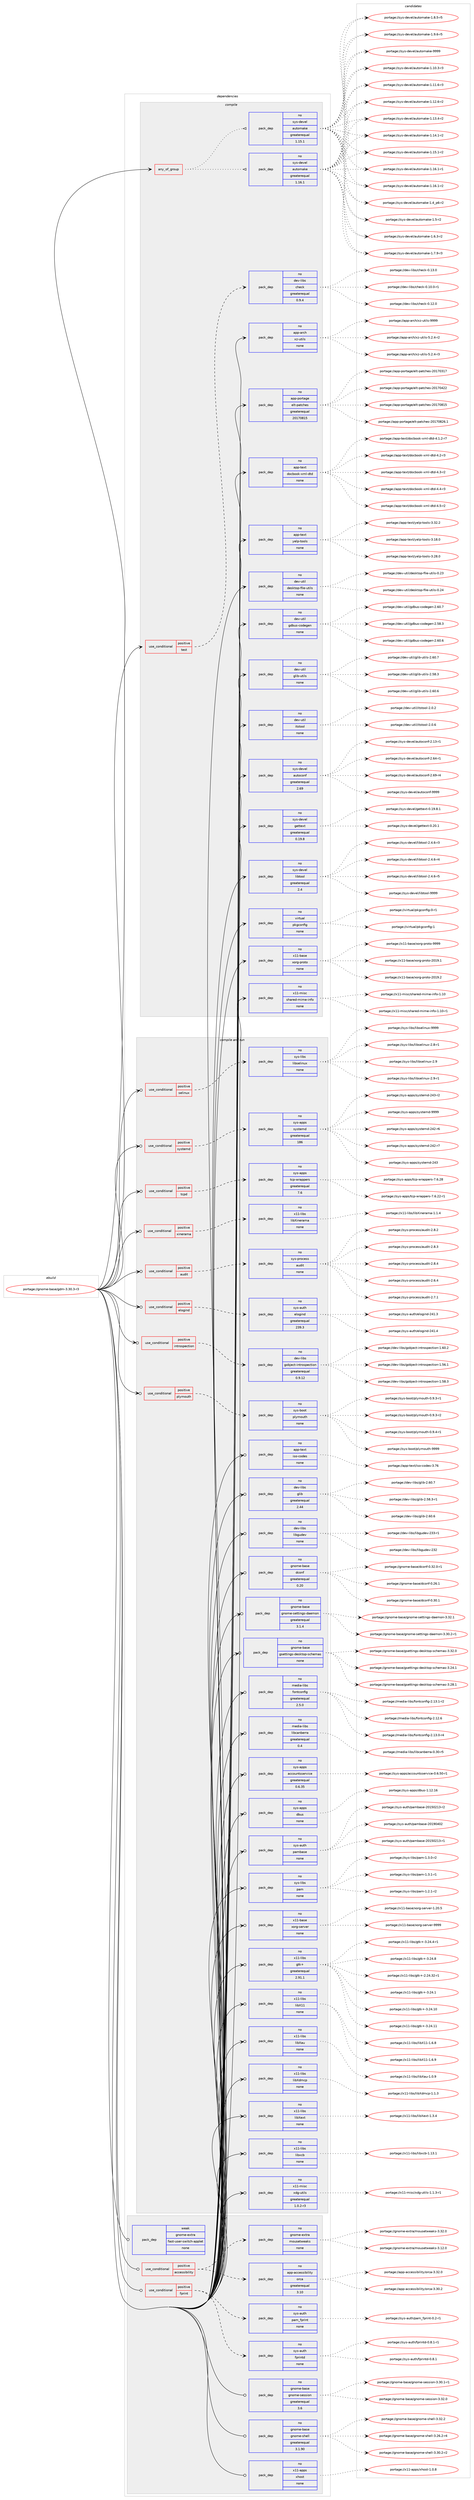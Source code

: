 digraph prolog {

# *************
# Graph options
# *************

newrank=true;
concentrate=true;
compound=true;
graph [rankdir=LR,fontname=Helvetica,fontsize=10,ranksep=1.5];#, ranksep=2.5, nodesep=0.2];
edge  [arrowhead=vee];
node  [fontname=Helvetica,fontsize=10];

# **********
# The ebuild
# **********

subgraph cluster_leftcol {
color=gray;
rank=same;
label=<<i>ebuild</i>>;
id [label="portage://gnome-base/gdm-3.30.3-r3", color=red, width=4, href="../gnome-base/gdm-3.30.3-r3.svg"];
}

# ****************
# The dependencies
# ****************

subgraph cluster_midcol {
color=gray;
label=<<i>dependencies</i>>;
subgraph cluster_compile {
fillcolor="#eeeeee";
style=filled;
label=<<i>compile</i>>;
subgraph any3972 {
dependency277954 [label=<<TABLE BORDER="0" CELLBORDER="1" CELLSPACING="0" CELLPADDING="4"><TR><TD CELLPADDING="10">any_of_group</TD></TR></TABLE>>, shape=none, color=red];subgraph pack199973 {
dependency277955 [label=<<TABLE BORDER="0" CELLBORDER="1" CELLSPACING="0" CELLPADDING="4" WIDTH="220"><TR><TD ROWSPAN="6" CELLPADDING="30">pack_dep</TD></TR><TR><TD WIDTH="110">no</TD></TR><TR><TD>sys-devel</TD></TR><TR><TD>automake</TD></TR><TR><TD>greaterequal</TD></TR><TR><TD>1.16.1</TD></TR></TABLE>>, shape=none, color=blue];
}
dependency277954:e -> dependency277955:w [weight=20,style="dotted",arrowhead="oinv"];
subgraph pack199974 {
dependency277956 [label=<<TABLE BORDER="0" CELLBORDER="1" CELLSPACING="0" CELLPADDING="4" WIDTH="220"><TR><TD ROWSPAN="6" CELLPADDING="30">pack_dep</TD></TR><TR><TD WIDTH="110">no</TD></TR><TR><TD>sys-devel</TD></TR><TR><TD>automake</TD></TR><TR><TD>greaterequal</TD></TR><TR><TD>1.15.1</TD></TR></TABLE>>, shape=none, color=blue];
}
dependency277954:e -> dependency277956:w [weight=20,style="dotted",arrowhead="oinv"];
}
id:e -> dependency277954:w [weight=20,style="solid",arrowhead="vee"];
subgraph cond73933 {
dependency277957 [label=<<TABLE BORDER="0" CELLBORDER="1" CELLSPACING="0" CELLPADDING="4"><TR><TD ROWSPAN="3" CELLPADDING="10">use_conditional</TD></TR><TR><TD>positive</TD></TR><TR><TD>test</TD></TR></TABLE>>, shape=none, color=red];
subgraph pack199975 {
dependency277958 [label=<<TABLE BORDER="0" CELLBORDER="1" CELLSPACING="0" CELLPADDING="4" WIDTH="220"><TR><TD ROWSPAN="6" CELLPADDING="30">pack_dep</TD></TR><TR><TD WIDTH="110">no</TD></TR><TR><TD>dev-libs</TD></TR><TR><TD>check</TD></TR><TR><TD>greaterequal</TD></TR><TR><TD>0.9.4</TD></TR></TABLE>>, shape=none, color=blue];
}
dependency277957:e -> dependency277958:w [weight=20,style="dashed",arrowhead="vee"];
}
id:e -> dependency277957:w [weight=20,style="solid",arrowhead="vee"];
subgraph pack199976 {
dependency277959 [label=<<TABLE BORDER="0" CELLBORDER="1" CELLSPACING="0" CELLPADDING="4" WIDTH="220"><TR><TD ROWSPAN="6" CELLPADDING="30">pack_dep</TD></TR><TR><TD WIDTH="110">no</TD></TR><TR><TD>app-arch</TD></TR><TR><TD>xz-utils</TD></TR><TR><TD>none</TD></TR><TR><TD></TD></TR></TABLE>>, shape=none, color=blue];
}
id:e -> dependency277959:w [weight=20,style="solid",arrowhead="vee"];
subgraph pack199977 {
dependency277960 [label=<<TABLE BORDER="0" CELLBORDER="1" CELLSPACING="0" CELLPADDING="4" WIDTH="220"><TR><TD ROWSPAN="6" CELLPADDING="30">pack_dep</TD></TR><TR><TD WIDTH="110">no</TD></TR><TR><TD>app-portage</TD></TR><TR><TD>elt-patches</TD></TR><TR><TD>greaterequal</TD></TR><TR><TD>20170815</TD></TR></TABLE>>, shape=none, color=blue];
}
id:e -> dependency277960:w [weight=20,style="solid",arrowhead="vee"];
subgraph pack199978 {
dependency277961 [label=<<TABLE BORDER="0" CELLBORDER="1" CELLSPACING="0" CELLPADDING="4" WIDTH="220"><TR><TD ROWSPAN="6" CELLPADDING="30">pack_dep</TD></TR><TR><TD WIDTH="110">no</TD></TR><TR><TD>app-text</TD></TR><TR><TD>docbook-xml-dtd</TD></TR><TR><TD>none</TD></TR><TR><TD></TD></TR></TABLE>>, shape=none, color=blue];
}
id:e -> dependency277961:w [weight=20,style="solid",arrowhead="vee"];
subgraph pack199979 {
dependency277962 [label=<<TABLE BORDER="0" CELLBORDER="1" CELLSPACING="0" CELLPADDING="4" WIDTH="220"><TR><TD ROWSPAN="6" CELLPADDING="30">pack_dep</TD></TR><TR><TD WIDTH="110">no</TD></TR><TR><TD>app-text</TD></TR><TR><TD>yelp-tools</TD></TR><TR><TD>none</TD></TR><TR><TD></TD></TR></TABLE>>, shape=none, color=blue];
}
id:e -> dependency277962:w [weight=20,style="solid",arrowhead="vee"];
subgraph pack199980 {
dependency277963 [label=<<TABLE BORDER="0" CELLBORDER="1" CELLSPACING="0" CELLPADDING="4" WIDTH="220"><TR><TD ROWSPAN="6" CELLPADDING="30">pack_dep</TD></TR><TR><TD WIDTH="110">no</TD></TR><TR><TD>dev-util</TD></TR><TR><TD>desktop-file-utils</TD></TR><TR><TD>none</TD></TR><TR><TD></TD></TR></TABLE>>, shape=none, color=blue];
}
id:e -> dependency277963:w [weight=20,style="solid",arrowhead="vee"];
subgraph pack199981 {
dependency277964 [label=<<TABLE BORDER="0" CELLBORDER="1" CELLSPACING="0" CELLPADDING="4" WIDTH="220"><TR><TD ROWSPAN="6" CELLPADDING="30">pack_dep</TD></TR><TR><TD WIDTH="110">no</TD></TR><TR><TD>dev-util</TD></TR><TR><TD>gdbus-codegen</TD></TR><TR><TD>none</TD></TR><TR><TD></TD></TR></TABLE>>, shape=none, color=blue];
}
id:e -> dependency277964:w [weight=20,style="solid",arrowhead="vee"];
subgraph pack199982 {
dependency277965 [label=<<TABLE BORDER="0" CELLBORDER="1" CELLSPACING="0" CELLPADDING="4" WIDTH="220"><TR><TD ROWSPAN="6" CELLPADDING="30">pack_dep</TD></TR><TR><TD WIDTH="110">no</TD></TR><TR><TD>dev-util</TD></TR><TR><TD>glib-utils</TD></TR><TR><TD>none</TD></TR><TR><TD></TD></TR></TABLE>>, shape=none, color=blue];
}
id:e -> dependency277965:w [weight=20,style="solid",arrowhead="vee"];
subgraph pack199983 {
dependency277966 [label=<<TABLE BORDER="0" CELLBORDER="1" CELLSPACING="0" CELLPADDING="4" WIDTH="220"><TR><TD ROWSPAN="6" CELLPADDING="30">pack_dep</TD></TR><TR><TD WIDTH="110">no</TD></TR><TR><TD>dev-util</TD></TR><TR><TD>itstool</TD></TR><TR><TD>none</TD></TR><TR><TD></TD></TR></TABLE>>, shape=none, color=blue];
}
id:e -> dependency277966:w [weight=20,style="solid",arrowhead="vee"];
subgraph pack199984 {
dependency277967 [label=<<TABLE BORDER="0" CELLBORDER="1" CELLSPACING="0" CELLPADDING="4" WIDTH="220"><TR><TD ROWSPAN="6" CELLPADDING="30">pack_dep</TD></TR><TR><TD WIDTH="110">no</TD></TR><TR><TD>sys-devel</TD></TR><TR><TD>autoconf</TD></TR><TR><TD>greaterequal</TD></TR><TR><TD>2.69</TD></TR></TABLE>>, shape=none, color=blue];
}
id:e -> dependency277967:w [weight=20,style="solid",arrowhead="vee"];
subgraph pack199985 {
dependency277968 [label=<<TABLE BORDER="0" CELLBORDER="1" CELLSPACING="0" CELLPADDING="4" WIDTH="220"><TR><TD ROWSPAN="6" CELLPADDING="30">pack_dep</TD></TR><TR><TD WIDTH="110">no</TD></TR><TR><TD>sys-devel</TD></TR><TR><TD>gettext</TD></TR><TR><TD>greaterequal</TD></TR><TR><TD>0.19.8</TD></TR></TABLE>>, shape=none, color=blue];
}
id:e -> dependency277968:w [weight=20,style="solid",arrowhead="vee"];
subgraph pack199986 {
dependency277969 [label=<<TABLE BORDER="0" CELLBORDER="1" CELLSPACING="0" CELLPADDING="4" WIDTH="220"><TR><TD ROWSPAN="6" CELLPADDING="30">pack_dep</TD></TR><TR><TD WIDTH="110">no</TD></TR><TR><TD>sys-devel</TD></TR><TR><TD>libtool</TD></TR><TR><TD>greaterequal</TD></TR><TR><TD>2.4</TD></TR></TABLE>>, shape=none, color=blue];
}
id:e -> dependency277969:w [weight=20,style="solid",arrowhead="vee"];
subgraph pack199987 {
dependency277970 [label=<<TABLE BORDER="0" CELLBORDER="1" CELLSPACING="0" CELLPADDING="4" WIDTH="220"><TR><TD ROWSPAN="6" CELLPADDING="30">pack_dep</TD></TR><TR><TD WIDTH="110">no</TD></TR><TR><TD>virtual</TD></TR><TR><TD>pkgconfig</TD></TR><TR><TD>none</TD></TR><TR><TD></TD></TR></TABLE>>, shape=none, color=blue];
}
id:e -> dependency277970:w [weight=20,style="solid",arrowhead="vee"];
subgraph pack199988 {
dependency277971 [label=<<TABLE BORDER="0" CELLBORDER="1" CELLSPACING="0" CELLPADDING="4" WIDTH="220"><TR><TD ROWSPAN="6" CELLPADDING="30">pack_dep</TD></TR><TR><TD WIDTH="110">no</TD></TR><TR><TD>x11-base</TD></TR><TR><TD>xorg-proto</TD></TR><TR><TD>none</TD></TR><TR><TD></TD></TR></TABLE>>, shape=none, color=blue];
}
id:e -> dependency277971:w [weight=20,style="solid",arrowhead="vee"];
subgraph pack199989 {
dependency277972 [label=<<TABLE BORDER="0" CELLBORDER="1" CELLSPACING="0" CELLPADDING="4" WIDTH="220"><TR><TD ROWSPAN="6" CELLPADDING="30">pack_dep</TD></TR><TR><TD WIDTH="110">no</TD></TR><TR><TD>x11-misc</TD></TR><TR><TD>shared-mime-info</TD></TR><TR><TD>none</TD></TR><TR><TD></TD></TR></TABLE>>, shape=none, color=blue];
}
id:e -> dependency277972:w [weight=20,style="solid",arrowhead="vee"];
}
subgraph cluster_compileandrun {
fillcolor="#eeeeee";
style=filled;
label=<<i>compile and run</i>>;
subgraph cond73934 {
dependency277973 [label=<<TABLE BORDER="0" CELLBORDER="1" CELLSPACING="0" CELLPADDING="4"><TR><TD ROWSPAN="3" CELLPADDING="10">use_conditional</TD></TR><TR><TD>positive</TD></TR><TR><TD>audit</TD></TR></TABLE>>, shape=none, color=red];
subgraph pack199990 {
dependency277974 [label=<<TABLE BORDER="0" CELLBORDER="1" CELLSPACING="0" CELLPADDING="4" WIDTH="220"><TR><TD ROWSPAN="6" CELLPADDING="30">pack_dep</TD></TR><TR><TD WIDTH="110">no</TD></TR><TR><TD>sys-process</TD></TR><TR><TD>audit</TD></TR><TR><TD>none</TD></TR><TR><TD></TD></TR></TABLE>>, shape=none, color=blue];
}
dependency277973:e -> dependency277974:w [weight=20,style="dashed",arrowhead="vee"];
}
id:e -> dependency277973:w [weight=20,style="solid",arrowhead="odotvee"];
subgraph cond73935 {
dependency277975 [label=<<TABLE BORDER="0" CELLBORDER="1" CELLSPACING="0" CELLPADDING="4"><TR><TD ROWSPAN="3" CELLPADDING="10">use_conditional</TD></TR><TR><TD>positive</TD></TR><TR><TD>elogind</TD></TR></TABLE>>, shape=none, color=red];
subgraph pack199991 {
dependency277976 [label=<<TABLE BORDER="0" CELLBORDER="1" CELLSPACING="0" CELLPADDING="4" WIDTH="220"><TR><TD ROWSPAN="6" CELLPADDING="30">pack_dep</TD></TR><TR><TD WIDTH="110">no</TD></TR><TR><TD>sys-auth</TD></TR><TR><TD>elogind</TD></TR><TR><TD>greaterequal</TD></TR><TR><TD>239.3</TD></TR></TABLE>>, shape=none, color=blue];
}
dependency277975:e -> dependency277976:w [weight=20,style="dashed",arrowhead="vee"];
}
id:e -> dependency277975:w [weight=20,style="solid",arrowhead="odotvee"];
subgraph cond73936 {
dependency277977 [label=<<TABLE BORDER="0" CELLBORDER="1" CELLSPACING="0" CELLPADDING="4"><TR><TD ROWSPAN="3" CELLPADDING="10">use_conditional</TD></TR><TR><TD>positive</TD></TR><TR><TD>introspection</TD></TR></TABLE>>, shape=none, color=red];
subgraph pack199992 {
dependency277978 [label=<<TABLE BORDER="0" CELLBORDER="1" CELLSPACING="0" CELLPADDING="4" WIDTH="220"><TR><TD ROWSPAN="6" CELLPADDING="30">pack_dep</TD></TR><TR><TD WIDTH="110">no</TD></TR><TR><TD>dev-libs</TD></TR><TR><TD>gobject-introspection</TD></TR><TR><TD>greaterequal</TD></TR><TR><TD>0.9.12</TD></TR></TABLE>>, shape=none, color=blue];
}
dependency277977:e -> dependency277978:w [weight=20,style="dashed",arrowhead="vee"];
}
id:e -> dependency277977:w [weight=20,style="solid",arrowhead="odotvee"];
subgraph cond73937 {
dependency277979 [label=<<TABLE BORDER="0" CELLBORDER="1" CELLSPACING="0" CELLPADDING="4"><TR><TD ROWSPAN="3" CELLPADDING="10">use_conditional</TD></TR><TR><TD>positive</TD></TR><TR><TD>plymouth</TD></TR></TABLE>>, shape=none, color=red];
subgraph pack199993 {
dependency277980 [label=<<TABLE BORDER="0" CELLBORDER="1" CELLSPACING="0" CELLPADDING="4" WIDTH="220"><TR><TD ROWSPAN="6" CELLPADDING="30">pack_dep</TD></TR><TR><TD WIDTH="110">no</TD></TR><TR><TD>sys-boot</TD></TR><TR><TD>plymouth</TD></TR><TR><TD>none</TD></TR><TR><TD></TD></TR></TABLE>>, shape=none, color=blue];
}
dependency277979:e -> dependency277980:w [weight=20,style="dashed",arrowhead="vee"];
}
id:e -> dependency277979:w [weight=20,style="solid",arrowhead="odotvee"];
subgraph cond73938 {
dependency277981 [label=<<TABLE BORDER="0" CELLBORDER="1" CELLSPACING="0" CELLPADDING="4"><TR><TD ROWSPAN="3" CELLPADDING="10">use_conditional</TD></TR><TR><TD>positive</TD></TR><TR><TD>selinux</TD></TR></TABLE>>, shape=none, color=red];
subgraph pack199994 {
dependency277982 [label=<<TABLE BORDER="0" CELLBORDER="1" CELLSPACING="0" CELLPADDING="4" WIDTH="220"><TR><TD ROWSPAN="6" CELLPADDING="30">pack_dep</TD></TR><TR><TD WIDTH="110">no</TD></TR><TR><TD>sys-libs</TD></TR><TR><TD>libselinux</TD></TR><TR><TD>none</TD></TR><TR><TD></TD></TR></TABLE>>, shape=none, color=blue];
}
dependency277981:e -> dependency277982:w [weight=20,style="dashed",arrowhead="vee"];
}
id:e -> dependency277981:w [weight=20,style="solid",arrowhead="odotvee"];
subgraph cond73939 {
dependency277983 [label=<<TABLE BORDER="0" CELLBORDER="1" CELLSPACING="0" CELLPADDING="4"><TR><TD ROWSPAN="3" CELLPADDING="10">use_conditional</TD></TR><TR><TD>positive</TD></TR><TR><TD>systemd</TD></TR></TABLE>>, shape=none, color=red];
subgraph pack199995 {
dependency277984 [label=<<TABLE BORDER="0" CELLBORDER="1" CELLSPACING="0" CELLPADDING="4" WIDTH="220"><TR><TD ROWSPAN="6" CELLPADDING="30">pack_dep</TD></TR><TR><TD WIDTH="110">no</TD></TR><TR><TD>sys-apps</TD></TR><TR><TD>systemd</TD></TR><TR><TD>greaterequal</TD></TR><TR><TD>186</TD></TR></TABLE>>, shape=none, color=blue];
}
dependency277983:e -> dependency277984:w [weight=20,style="dashed",arrowhead="vee"];
}
id:e -> dependency277983:w [weight=20,style="solid",arrowhead="odotvee"];
subgraph cond73940 {
dependency277985 [label=<<TABLE BORDER="0" CELLBORDER="1" CELLSPACING="0" CELLPADDING="4"><TR><TD ROWSPAN="3" CELLPADDING="10">use_conditional</TD></TR><TR><TD>positive</TD></TR><TR><TD>tcpd</TD></TR></TABLE>>, shape=none, color=red];
subgraph pack199996 {
dependency277986 [label=<<TABLE BORDER="0" CELLBORDER="1" CELLSPACING="0" CELLPADDING="4" WIDTH="220"><TR><TD ROWSPAN="6" CELLPADDING="30">pack_dep</TD></TR><TR><TD WIDTH="110">no</TD></TR><TR><TD>sys-apps</TD></TR><TR><TD>tcp-wrappers</TD></TR><TR><TD>greaterequal</TD></TR><TR><TD>7.6</TD></TR></TABLE>>, shape=none, color=blue];
}
dependency277985:e -> dependency277986:w [weight=20,style="dashed",arrowhead="vee"];
}
id:e -> dependency277985:w [weight=20,style="solid",arrowhead="odotvee"];
subgraph cond73941 {
dependency277987 [label=<<TABLE BORDER="0" CELLBORDER="1" CELLSPACING="0" CELLPADDING="4"><TR><TD ROWSPAN="3" CELLPADDING="10">use_conditional</TD></TR><TR><TD>positive</TD></TR><TR><TD>xinerama</TD></TR></TABLE>>, shape=none, color=red];
subgraph pack199997 {
dependency277988 [label=<<TABLE BORDER="0" CELLBORDER="1" CELLSPACING="0" CELLPADDING="4" WIDTH="220"><TR><TD ROWSPAN="6" CELLPADDING="30">pack_dep</TD></TR><TR><TD WIDTH="110">no</TD></TR><TR><TD>x11-libs</TD></TR><TR><TD>libXinerama</TD></TR><TR><TD>none</TD></TR><TR><TD></TD></TR></TABLE>>, shape=none, color=blue];
}
dependency277987:e -> dependency277988:w [weight=20,style="dashed",arrowhead="vee"];
}
id:e -> dependency277987:w [weight=20,style="solid",arrowhead="odotvee"];
subgraph pack199998 {
dependency277989 [label=<<TABLE BORDER="0" CELLBORDER="1" CELLSPACING="0" CELLPADDING="4" WIDTH="220"><TR><TD ROWSPAN="6" CELLPADDING="30">pack_dep</TD></TR><TR><TD WIDTH="110">no</TD></TR><TR><TD>app-text</TD></TR><TR><TD>iso-codes</TD></TR><TR><TD>none</TD></TR><TR><TD></TD></TR></TABLE>>, shape=none, color=blue];
}
id:e -> dependency277989:w [weight=20,style="solid",arrowhead="odotvee"];
subgraph pack199999 {
dependency277990 [label=<<TABLE BORDER="0" CELLBORDER="1" CELLSPACING="0" CELLPADDING="4" WIDTH="220"><TR><TD ROWSPAN="6" CELLPADDING="30">pack_dep</TD></TR><TR><TD WIDTH="110">no</TD></TR><TR><TD>dev-libs</TD></TR><TR><TD>glib</TD></TR><TR><TD>greaterequal</TD></TR><TR><TD>2.44</TD></TR></TABLE>>, shape=none, color=blue];
}
id:e -> dependency277990:w [weight=20,style="solid",arrowhead="odotvee"];
subgraph pack200000 {
dependency277991 [label=<<TABLE BORDER="0" CELLBORDER="1" CELLSPACING="0" CELLPADDING="4" WIDTH="220"><TR><TD ROWSPAN="6" CELLPADDING="30">pack_dep</TD></TR><TR><TD WIDTH="110">no</TD></TR><TR><TD>dev-libs</TD></TR><TR><TD>libgudev</TD></TR><TR><TD>none</TD></TR><TR><TD></TD></TR></TABLE>>, shape=none, color=blue];
}
id:e -> dependency277991:w [weight=20,style="solid",arrowhead="odotvee"];
subgraph pack200001 {
dependency277992 [label=<<TABLE BORDER="0" CELLBORDER="1" CELLSPACING="0" CELLPADDING="4" WIDTH="220"><TR><TD ROWSPAN="6" CELLPADDING="30">pack_dep</TD></TR><TR><TD WIDTH="110">no</TD></TR><TR><TD>gnome-base</TD></TR><TR><TD>dconf</TD></TR><TR><TD>greaterequal</TD></TR><TR><TD>0.20</TD></TR></TABLE>>, shape=none, color=blue];
}
id:e -> dependency277992:w [weight=20,style="solid",arrowhead="odotvee"];
subgraph pack200002 {
dependency277993 [label=<<TABLE BORDER="0" CELLBORDER="1" CELLSPACING="0" CELLPADDING="4" WIDTH="220"><TR><TD ROWSPAN="6" CELLPADDING="30">pack_dep</TD></TR><TR><TD WIDTH="110">no</TD></TR><TR><TD>gnome-base</TD></TR><TR><TD>gnome-settings-daemon</TD></TR><TR><TD>greaterequal</TD></TR><TR><TD>3.1.4</TD></TR></TABLE>>, shape=none, color=blue];
}
id:e -> dependency277993:w [weight=20,style="solid",arrowhead="odotvee"];
subgraph pack200003 {
dependency277994 [label=<<TABLE BORDER="0" CELLBORDER="1" CELLSPACING="0" CELLPADDING="4" WIDTH="220"><TR><TD ROWSPAN="6" CELLPADDING="30">pack_dep</TD></TR><TR><TD WIDTH="110">no</TD></TR><TR><TD>gnome-base</TD></TR><TR><TD>gsettings-desktop-schemas</TD></TR><TR><TD>none</TD></TR><TR><TD></TD></TR></TABLE>>, shape=none, color=blue];
}
id:e -> dependency277994:w [weight=20,style="solid",arrowhead="odotvee"];
subgraph pack200004 {
dependency277995 [label=<<TABLE BORDER="0" CELLBORDER="1" CELLSPACING="0" CELLPADDING="4" WIDTH="220"><TR><TD ROWSPAN="6" CELLPADDING="30">pack_dep</TD></TR><TR><TD WIDTH="110">no</TD></TR><TR><TD>media-libs</TD></TR><TR><TD>fontconfig</TD></TR><TR><TD>greaterequal</TD></TR><TR><TD>2.5.0</TD></TR></TABLE>>, shape=none, color=blue];
}
id:e -> dependency277995:w [weight=20,style="solid",arrowhead="odotvee"];
subgraph pack200005 {
dependency277996 [label=<<TABLE BORDER="0" CELLBORDER="1" CELLSPACING="0" CELLPADDING="4" WIDTH="220"><TR><TD ROWSPAN="6" CELLPADDING="30">pack_dep</TD></TR><TR><TD WIDTH="110">no</TD></TR><TR><TD>media-libs</TD></TR><TR><TD>libcanberra</TD></TR><TR><TD>greaterequal</TD></TR><TR><TD>0.4</TD></TR></TABLE>>, shape=none, color=blue];
}
id:e -> dependency277996:w [weight=20,style="solid",arrowhead="odotvee"];
subgraph pack200006 {
dependency277997 [label=<<TABLE BORDER="0" CELLBORDER="1" CELLSPACING="0" CELLPADDING="4" WIDTH="220"><TR><TD ROWSPAN="6" CELLPADDING="30">pack_dep</TD></TR><TR><TD WIDTH="110">no</TD></TR><TR><TD>sys-apps</TD></TR><TR><TD>accountsservice</TD></TR><TR><TD>greaterequal</TD></TR><TR><TD>0.6.35</TD></TR></TABLE>>, shape=none, color=blue];
}
id:e -> dependency277997:w [weight=20,style="solid",arrowhead="odotvee"];
subgraph pack200007 {
dependency277998 [label=<<TABLE BORDER="0" CELLBORDER="1" CELLSPACING="0" CELLPADDING="4" WIDTH="220"><TR><TD ROWSPAN="6" CELLPADDING="30">pack_dep</TD></TR><TR><TD WIDTH="110">no</TD></TR><TR><TD>sys-apps</TD></TR><TR><TD>dbus</TD></TR><TR><TD>none</TD></TR><TR><TD></TD></TR></TABLE>>, shape=none, color=blue];
}
id:e -> dependency277998:w [weight=20,style="solid",arrowhead="odotvee"];
subgraph pack200008 {
dependency277999 [label=<<TABLE BORDER="0" CELLBORDER="1" CELLSPACING="0" CELLPADDING="4" WIDTH="220"><TR><TD ROWSPAN="6" CELLPADDING="30">pack_dep</TD></TR><TR><TD WIDTH="110">no</TD></TR><TR><TD>sys-auth</TD></TR><TR><TD>pambase</TD></TR><TR><TD>none</TD></TR><TR><TD></TD></TR></TABLE>>, shape=none, color=blue];
}
id:e -> dependency277999:w [weight=20,style="solid",arrowhead="odotvee"];
subgraph pack200009 {
dependency278000 [label=<<TABLE BORDER="0" CELLBORDER="1" CELLSPACING="0" CELLPADDING="4" WIDTH="220"><TR><TD ROWSPAN="6" CELLPADDING="30">pack_dep</TD></TR><TR><TD WIDTH="110">no</TD></TR><TR><TD>sys-libs</TD></TR><TR><TD>pam</TD></TR><TR><TD>none</TD></TR><TR><TD></TD></TR></TABLE>>, shape=none, color=blue];
}
id:e -> dependency278000:w [weight=20,style="solid",arrowhead="odotvee"];
subgraph pack200010 {
dependency278001 [label=<<TABLE BORDER="0" CELLBORDER="1" CELLSPACING="0" CELLPADDING="4" WIDTH="220"><TR><TD ROWSPAN="6" CELLPADDING="30">pack_dep</TD></TR><TR><TD WIDTH="110">no</TD></TR><TR><TD>x11-base</TD></TR><TR><TD>xorg-server</TD></TR><TR><TD>none</TD></TR><TR><TD></TD></TR></TABLE>>, shape=none, color=blue];
}
id:e -> dependency278001:w [weight=20,style="solid",arrowhead="odotvee"];
subgraph pack200011 {
dependency278002 [label=<<TABLE BORDER="0" CELLBORDER="1" CELLSPACING="0" CELLPADDING="4" WIDTH="220"><TR><TD ROWSPAN="6" CELLPADDING="30">pack_dep</TD></TR><TR><TD WIDTH="110">no</TD></TR><TR><TD>x11-libs</TD></TR><TR><TD>gtk+</TD></TR><TR><TD>greaterequal</TD></TR><TR><TD>2.91.1</TD></TR></TABLE>>, shape=none, color=blue];
}
id:e -> dependency278002:w [weight=20,style="solid",arrowhead="odotvee"];
subgraph pack200012 {
dependency278003 [label=<<TABLE BORDER="0" CELLBORDER="1" CELLSPACING="0" CELLPADDING="4" WIDTH="220"><TR><TD ROWSPAN="6" CELLPADDING="30">pack_dep</TD></TR><TR><TD WIDTH="110">no</TD></TR><TR><TD>x11-libs</TD></TR><TR><TD>libX11</TD></TR><TR><TD>none</TD></TR><TR><TD></TD></TR></TABLE>>, shape=none, color=blue];
}
id:e -> dependency278003:w [weight=20,style="solid",arrowhead="odotvee"];
subgraph pack200013 {
dependency278004 [label=<<TABLE BORDER="0" CELLBORDER="1" CELLSPACING="0" CELLPADDING="4" WIDTH="220"><TR><TD ROWSPAN="6" CELLPADDING="30">pack_dep</TD></TR><TR><TD WIDTH="110">no</TD></TR><TR><TD>x11-libs</TD></TR><TR><TD>libXau</TD></TR><TR><TD>none</TD></TR><TR><TD></TD></TR></TABLE>>, shape=none, color=blue];
}
id:e -> dependency278004:w [weight=20,style="solid",arrowhead="odotvee"];
subgraph pack200014 {
dependency278005 [label=<<TABLE BORDER="0" CELLBORDER="1" CELLSPACING="0" CELLPADDING="4" WIDTH="220"><TR><TD ROWSPAN="6" CELLPADDING="30">pack_dep</TD></TR><TR><TD WIDTH="110">no</TD></TR><TR><TD>x11-libs</TD></TR><TR><TD>libXdmcp</TD></TR><TR><TD>none</TD></TR><TR><TD></TD></TR></TABLE>>, shape=none, color=blue];
}
id:e -> dependency278005:w [weight=20,style="solid",arrowhead="odotvee"];
subgraph pack200015 {
dependency278006 [label=<<TABLE BORDER="0" CELLBORDER="1" CELLSPACING="0" CELLPADDING="4" WIDTH="220"><TR><TD ROWSPAN="6" CELLPADDING="30">pack_dep</TD></TR><TR><TD WIDTH="110">no</TD></TR><TR><TD>x11-libs</TD></TR><TR><TD>libXext</TD></TR><TR><TD>none</TD></TR><TR><TD></TD></TR></TABLE>>, shape=none, color=blue];
}
id:e -> dependency278006:w [weight=20,style="solid",arrowhead="odotvee"];
subgraph pack200016 {
dependency278007 [label=<<TABLE BORDER="0" CELLBORDER="1" CELLSPACING="0" CELLPADDING="4" WIDTH="220"><TR><TD ROWSPAN="6" CELLPADDING="30">pack_dep</TD></TR><TR><TD WIDTH="110">no</TD></TR><TR><TD>x11-libs</TD></TR><TR><TD>libxcb</TD></TR><TR><TD>none</TD></TR><TR><TD></TD></TR></TABLE>>, shape=none, color=blue];
}
id:e -> dependency278007:w [weight=20,style="solid",arrowhead="odotvee"];
subgraph pack200017 {
dependency278008 [label=<<TABLE BORDER="0" CELLBORDER="1" CELLSPACING="0" CELLPADDING="4" WIDTH="220"><TR><TD ROWSPAN="6" CELLPADDING="30">pack_dep</TD></TR><TR><TD WIDTH="110">no</TD></TR><TR><TD>x11-misc</TD></TR><TR><TD>xdg-utils</TD></TR><TR><TD>greaterequal</TD></TR><TR><TD>1.0.2-r3</TD></TR></TABLE>>, shape=none, color=blue];
}
id:e -> dependency278008:w [weight=20,style="solid",arrowhead="odotvee"];
}
subgraph cluster_run {
fillcolor="#eeeeee";
style=filled;
label=<<i>run</i>>;
subgraph cond73942 {
dependency278009 [label=<<TABLE BORDER="0" CELLBORDER="1" CELLSPACING="0" CELLPADDING="4"><TR><TD ROWSPAN="3" CELLPADDING="10">use_conditional</TD></TR><TR><TD>positive</TD></TR><TR><TD>accessibility</TD></TR></TABLE>>, shape=none, color=red];
subgraph pack200018 {
dependency278010 [label=<<TABLE BORDER="0" CELLBORDER="1" CELLSPACING="0" CELLPADDING="4" WIDTH="220"><TR><TD ROWSPAN="6" CELLPADDING="30">pack_dep</TD></TR><TR><TD WIDTH="110">no</TD></TR><TR><TD>app-accessibility</TD></TR><TR><TD>orca</TD></TR><TR><TD>greaterequal</TD></TR><TR><TD>3.10</TD></TR></TABLE>>, shape=none, color=blue];
}
dependency278009:e -> dependency278010:w [weight=20,style="dashed",arrowhead="vee"];
subgraph pack200019 {
dependency278011 [label=<<TABLE BORDER="0" CELLBORDER="1" CELLSPACING="0" CELLPADDING="4" WIDTH="220"><TR><TD ROWSPAN="6" CELLPADDING="30">pack_dep</TD></TR><TR><TD WIDTH="110">no</TD></TR><TR><TD>gnome-extra</TD></TR><TR><TD>mousetweaks</TD></TR><TR><TD>none</TD></TR><TR><TD></TD></TR></TABLE>>, shape=none, color=blue];
}
dependency278009:e -> dependency278011:w [weight=20,style="dashed",arrowhead="vee"];
}
id:e -> dependency278009:w [weight=20,style="solid",arrowhead="odot"];
subgraph cond73943 {
dependency278012 [label=<<TABLE BORDER="0" CELLBORDER="1" CELLSPACING="0" CELLPADDING="4"><TR><TD ROWSPAN="3" CELLPADDING="10">use_conditional</TD></TR><TR><TD>positive</TD></TR><TR><TD>fprint</TD></TR></TABLE>>, shape=none, color=red];
subgraph pack200020 {
dependency278013 [label=<<TABLE BORDER="0" CELLBORDER="1" CELLSPACING="0" CELLPADDING="4" WIDTH="220"><TR><TD ROWSPAN="6" CELLPADDING="30">pack_dep</TD></TR><TR><TD WIDTH="110">no</TD></TR><TR><TD>sys-auth</TD></TR><TR><TD>fprintd</TD></TR><TR><TD>none</TD></TR><TR><TD></TD></TR></TABLE>>, shape=none, color=blue];
}
dependency278012:e -> dependency278013:w [weight=20,style="dashed",arrowhead="vee"];
subgraph pack200021 {
dependency278014 [label=<<TABLE BORDER="0" CELLBORDER="1" CELLSPACING="0" CELLPADDING="4" WIDTH="220"><TR><TD ROWSPAN="6" CELLPADDING="30">pack_dep</TD></TR><TR><TD WIDTH="110">no</TD></TR><TR><TD>sys-auth</TD></TR><TR><TD>pam_fprint</TD></TR><TR><TD>none</TD></TR><TR><TD></TD></TR></TABLE>>, shape=none, color=blue];
}
dependency278012:e -> dependency278014:w [weight=20,style="dashed",arrowhead="vee"];
}
id:e -> dependency278012:w [weight=20,style="solid",arrowhead="odot"];
subgraph pack200022 {
dependency278015 [label=<<TABLE BORDER="0" CELLBORDER="1" CELLSPACING="0" CELLPADDING="4" WIDTH="220"><TR><TD ROWSPAN="6" CELLPADDING="30">pack_dep</TD></TR><TR><TD WIDTH="110">no</TD></TR><TR><TD>gnome-base</TD></TR><TR><TD>gnome-session</TD></TR><TR><TD>greaterequal</TD></TR><TR><TD>3.6</TD></TR></TABLE>>, shape=none, color=blue];
}
id:e -> dependency278015:w [weight=20,style="solid",arrowhead="odot"];
subgraph pack200023 {
dependency278016 [label=<<TABLE BORDER="0" CELLBORDER="1" CELLSPACING="0" CELLPADDING="4" WIDTH="220"><TR><TD ROWSPAN="6" CELLPADDING="30">pack_dep</TD></TR><TR><TD WIDTH="110">no</TD></TR><TR><TD>gnome-base</TD></TR><TR><TD>gnome-shell</TD></TR><TR><TD>greaterequal</TD></TR><TR><TD>3.1.90</TD></TR></TABLE>>, shape=none, color=blue];
}
id:e -> dependency278016:w [weight=20,style="solid",arrowhead="odot"];
subgraph pack200024 {
dependency278017 [label=<<TABLE BORDER="0" CELLBORDER="1" CELLSPACING="0" CELLPADDING="4" WIDTH="220"><TR><TD ROWSPAN="6" CELLPADDING="30">pack_dep</TD></TR><TR><TD WIDTH="110">no</TD></TR><TR><TD>x11-apps</TD></TR><TR><TD>xhost</TD></TR><TR><TD>none</TD></TR><TR><TD></TD></TR></TABLE>>, shape=none, color=blue];
}
id:e -> dependency278017:w [weight=20,style="solid",arrowhead="odot"];
subgraph pack200025 {
dependency278018 [label=<<TABLE BORDER="0" CELLBORDER="1" CELLSPACING="0" CELLPADDING="4" WIDTH="220"><TR><TD ROWSPAN="6" CELLPADDING="30">pack_dep</TD></TR><TR><TD WIDTH="110">weak</TD></TR><TR><TD>gnome-extra</TD></TR><TR><TD>fast-user-switch-applet</TD></TR><TR><TD>none</TD></TR><TR><TD></TD></TR></TABLE>>, shape=none, color=blue];
}
id:e -> dependency278018:w [weight=20,style="solid",arrowhead="odot"];
}
}

# **************
# The candidates
# **************

subgraph cluster_choices {
rank=same;
color=gray;
label=<<i>candidates</i>>;

subgraph choice199973 {
color=black;
nodesep=1;
choiceportage11512111545100101118101108479711711611110997107101454946494846514511451 [label="portage://sys-devel/automake-1.10.3-r3", color=red, width=4,href="../sys-devel/automake-1.10.3-r3.svg"];
choiceportage11512111545100101118101108479711711611110997107101454946494946544511451 [label="portage://sys-devel/automake-1.11.6-r3", color=red, width=4,href="../sys-devel/automake-1.11.6-r3.svg"];
choiceportage11512111545100101118101108479711711611110997107101454946495046544511450 [label="portage://sys-devel/automake-1.12.6-r2", color=red, width=4,href="../sys-devel/automake-1.12.6-r2.svg"];
choiceportage11512111545100101118101108479711711611110997107101454946495146524511450 [label="portage://sys-devel/automake-1.13.4-r2", color=red, width=4,href="../sys-devel/automake-1.13.4-r2.svg"];
choiceportage11512111545100101118101108479711711611110997107101454946495246494511450 [label="portage://sys-devel/automake-1.14.1-r2", color=red, width=4,href="../sys-devel/automake-1.14.1-r2.svg"];
choiceportage11512111545100101118101108479711711611110997107101454946495346494511450 [label="portage://sys-devel/automake-1.15.1-r2", color=red, width=4,href="../sys-devel/automake-1.15.1-r2.svg"];
choiceportage11512111545100101118101108479711711611110997107101454946495446494511449 [label="portage://sys-devel/automake-1.16.1-r1", color=red, width=4,href="../sys-devel/automake-1.16.1-r1.svg"];
choiceportage11512111545100101118101108479711711611110997107101454946495446494511450 [label="portage://sys-devel/automake-1.16.1-r2", color=red, width=4,href="../sys-devel/automake-1.16.1-r2.svg"];
choiceportage115121115451001011181011084797117116111109971071014549465295112544511450 [label="portage://sys-devel/automake-1.4_p6-r2", color=red, width=4,href="../sys-devel/automake-1.4_p6-r2.svg"];
choiceportage11512111545100101118101108479711711611110997107101454946534511450 [label="portage://sys-devel/automake-1.5-r2", color=red, width=4,href="../sys-devel/automake-1.5-r2.svg"];
choiceportage115121115451001011181011084797117116111109971071014549465446514511450 [label="portage://sys-devel/automake-1.6.3-r2", color=red, width=4,href="../sys-devel/automake-1.6.3-r2.svg"];
choiceportage115121115451001011181011084797117116111109971071014549465546574511451 [label="portage://sys-devel/automake-1.7.9-r3", color=red, width=4,href="../sys-devel/automake-1.7.9-r3.svg"];
choiceportage115121115451001011181011084797117116111109971071014549465646534511453 [label="portage://sys-devel/automake-1.8.5-r5", color=red, width=4,href="../sys-devel/automake-1.8.5-r5.svg"];
choiceportage115121115451001011181011084797117116111109971071014549465746544511453 [label="portage://sys-devel/automake-1.9.6-r5", color=red, width=4,href="../sys-devel/automake-1.9.6-r5.svg"];
choiceportage115121115451001011181011084797117116111109971071014557575757 [label="portage://sys-devel/automake-9999", color=red, width=4,href="../sys-devel/automake-9999.svg"];
dependency277955:e -> choiceportage11512111545100101118101108479711711611110997107101454946494846514511451:w [style=dotted,weight="100"];
dependency277955:e -> choiceportage11512111545100101118101108479711711611110997107101454946494946544511451:w [style=dotted,weight="100"];
dependency277955:e -> choiceportage11512111545100101118101108479711711611110997107101454946495046544511450:w [style=dotted,weight="100"];
dependency277955:e -> choiceportage11512111545100101118101108479711711611110997107101454946495146524511450:w [style=dotted,weight="100"];
dependency277955:e -> choiceportage11512111545100101118101108479711711611110997107101454946495246494511450:w [style=dotted,weight="100"];
dependency277955:e -> choiceportage11512111545100101118101108479711711611110997107101454946495346494511450:w [style=dotted,weight="100"];
dependency277955:e -> choiceportage11512111545100101118101108479711711611110997107101454946495446494511449:w [style=dotted,weight="100"];
dependency277955:e -> choiceportage11512111545100101118101108479711711611110997107101454946495446494511450:w [style=dotted,weight="100"];
dependency277955:e -> choiceportage115121115451001011181011084797117116111109971071014549465295112544511450:w [style=dotted,weight="100"];
dependency277955:e -> choiceportage11512111545100101118101108479711711611110997107101454946534511450:w [style=dotted,weight="100"];
dependency277955:e -> choiceportage115121115451001011181011084797117116111109971071014549465446514511450:w [style=dotted,weight="100"];
dependency277955:e -> choiceportage115121115451001011181011084797117116111109971071014549465546574511451:w [style=dotted,weight="100"];
dependency277955:e -> choiceportage115121115451001011181011084797117116111109971071014549465646534511453:w [style=dotted,weight="100"];
dependency277955:e -> choiceportage115121115451001011181011084797117116111109971071014549465746544511453:w [style=dotted,weight="100"];
dependency277955:e -> choiceportage115121115451001011181011084797117116111109971071014557575757:w [style=dotted,weight="100"];
}
subgraph choice199974 {
color=black;
nodesep=1;
choiceportage11512111545100101118101108479711711611110997107101454946494846514511451 [label="portage://sys-devel/automake-1.10.3-r3", color=red, width=4,href="../sys-devel/automake-1.10.3-r3.svg"];
choiceportage11512111545100101118101108479711711611110997107101454946494946544511451 [label="portage://sys-devel/automake-1.11.6-r3", color=red, width=4,href="../sys-devel/automake-1.11.6-r3.svg"];
choiceportage11512111545100101118101108479711711611110997107101454946495046544511450 [label="portage://sys-devel/automake-1.12.6-r2", color=red, width=4,href="../sys-devel/automake-1.12.6-r2.svg"];
choiceportage11512111545100101118101108479711711611110997107101454946495146524511450 [label="portage://sys-devel/automake-1.13.4-r2", color=red, width=4,href="../sys-devel/automake-1.13.4-r2.svg"];
choiceportage11512111545100101118101108479711711611110997107101454946495246494511450 [label="portage://sys-devel/automake-1.14.1-r2", color=red, width=4,href="../sys-devel/automake-1.14.1-r2.svg"];
choiceportage11512111545100101118101108479711711611110997107101454946495346494511450 [label="portage://sys-devel/automake-1.15.1-r2", color=red, width=4,href="../sys-devel/automake-1.15.1-r2.svg"];
choiceportage11512111545100101118101108479711711611110997107101454946495446494511449 [label="portage://sys-devel/automake-1.16.1-r1", color=red, width=4,href="../sys-devel/automake-1.16.1-r1.svg"];
choiceportage11512111545100101118101108479711711611110997107101454946495446494511450 [label="portage://sys-devel/automake-1.16.1-r2", color=red, width=4,href="../sys-devel/automake-1.16.1-r2.svg"];
choiceportage115121115451001011181011084797117116111109971071014549465295112544511450 [label="portage://sys-devel/automake-1.4_p6-r2", color=red, width=4,href="../sys-devel/automake-1.4_p6-r2.svg"];
choiceportage11512111545100101118101108479711711611110997107101454946534511450 [label="portage://sys-devel/automake-1.5-r2", color=red, width=4,href="../sys-devel/automake-1.5-r2.svg"];
choiceportage115121115451001011181011084797117116111109971071014549465446514511450 [label="portage://sys-devel/automake-1.6.3-r2", color=red, width=4,href="../sys-devel/automake-1.6.3-r2.svg"];
choiceportage115121115451001011181011084797117116111109971071014549465546574511451 [label="portage://sys-devel/automake-1.7.9-r3", color=red, width=4,href="../sys-devel/automake-1.7.9-r3.svg"];
choiceportage115121115451001011181011084797117116111109971071014549465646534511453 [label="portage://sys-devel/automake-1.8.5-r5", color=red, width=4,href="../sys-devel/automake-1.8.5-r5.svg"];
choiceportage115121115451001011181011084797117116111109971071014549465746544511453 [label="portage://sys-devel/automake-1.9.6-r5", color=red, width=4,href="../sys-devel/automake-1.9.6-r5.svg"];
choiceportage115121115451001011181011084797117116111109971071014557575757 [label="portage://sys-devel/automake-9999", color=red, width=4,href="../sys-devel/automake-9999.svg"];
dependency277956:e -> choiceportage11512111545100101118101108479711711611110997107101454946494846514511451:w [style=dotted,weight="100"];
dependency277956:e -> choiceportage11512111545100101118101108479711711611110997107101454946494946544511451:w [style=dotted,weight="100"];
dependency277956:e -> choiceportage11512111545100101118101108479711711611110997107101454946495046544511450:w [style=dotted,weight="100"];
dependency277956:e -> choiceportage11512111545100101118101108479711711611110997107101454946495146524511450:w [style=dotted,weight="100"];
dependency277956:e -> choiceportage11512111545100101118101108479711711611110997107101454946495246494511450:w [style=dotted,weight="100"];
dependency277956:e -> choiceportage11512111545100101118101108479711711611110997107101454946495346494511450:w [style=dotted,weight="100"];
dependency277956:e -> choiceportage11512111545100101118101108479711711611110997107101454946495446494511449:w [style=dotted,weight="100"];
dependency277956:e -> choiceportage11512111545100101118101108479711711611110997107101454946495446494511450:w [style=dotted,weight="100"];
dependency277956:e -> choiceportage115121115451001011181011084797117116111109971071014549465295112544511450:w [style=dotted,weight="100"];
dependency277956:e -> choiceportage11512111545100101118101108479711711611110997107101454946534511450:w [style=dotted,weight="100"];
dependency277956:e -> choiceportage115121115451001011181011084797117116111109971071014549465446514511450:w [style=dotted,weight="100"];
dependency277956:e -> choiceportage115121115451001011181011084797117116111109971071014549465546574511451:w [style=dotted,weight="100"];
dependency277956:e -> choiceportage115121115451001011181011084797117116111109971071014549465646534511453:w [style=dotted,weight="100"];
dependency277956:e -> choiceportage115121115451001011181011084797117116111109971071014549465746544511453:w [style=dotted,weight="100"];
dependency277956:e -> choiceportage115121115451001011181011084797117116111109971071014557575757:w [style=dotted,weight="100"];
}
subgraph choice199975 {
color=black;
nodesep=1;
choiceportage1001011184510810598115479910410199107454846494846484511449 [label="portage://dev-libs/check-0.10.0-r1", color=red, width=4,href="../dev-libs/check-0.10.0-r1.svg"];
choiceportage100101118451081059811547991041019910745484649504648 [label="portage://dev-libs/check-0.12.0", color=red, width=4,href="../dev-libs/check-0.12.0.svg"];
choiceportage100101118451081059811547991041019910745484649514648 [label="portage://dev-libs/check-0.13.0", color=red, width=4,href="../dev-libs/check-0.13.0.svg"];
dependency277958:e -> choiceportage1001011184510810598115479910410199107454846494846484511449:w [style=dotted,weight="100"];
dependency277958:e -> choiceportage100101118451081059811547991041019910745484649504648:w [style=dotted,weight="100"];
dependency277958:e -> choiceportage100101118451081059811547991041019910745484649514648:w [style=dotted,weight="100"];
}
subgraph choice199976 {
color=black;
nodesep=1;
choiceportage9711211245971149910447120122451171161051081154553465046524511450 [label="portage://app-arch/xz-utils-5.2.4-r2", color=red, width=4,href="../app-arch/xz-utils-5.2.4-r2.svg"];
choiceportage9711211245971149910447120122451171161051081154553465046524511451 [label="portage://app-arch/xz-utils-5.2.4-r3", color=red, width=4,href="../app-arch/xz-utils-5.2.4-r3.svg"];
choiceportage9711211245971149910447120122451171161051081154557575757 [label="portage://app-arch/xz-utils-9999", color=red, width=4,href="../app-arch/xz-utils-9999.svg"];
dependency277959:e -> choiceportage9711211245971149910447120122451171161051081154553465046524511450:w [style=dotted,weight="100"];
dependency277959:e -> choiceportage9711211245971149910447120122451171161051081154553465046524511451:w [style=dotted,weight="100"];
dependency277959:e -> choiceportage9711211245971149910447120122451171161051081154557575757:w [style=dotted,weight="100"];
}
subgraph choice199977 {
color=black;
nodesep=1;
choiceportage97112112451121111141169710310147101108116451129711699104101115455048495548514955 [label="portage://app-portage/elt-patches-20170317", color=red, width=4,href="../app-portage/elt-patches-20170317.svg"];
choiceportage97112112451121111141169710310147101108116451129711699104101115455048495548525050 [label="portage://app-portage/elt-patches-20170422", color=red, width=4,href="../app-portage/elt-patches-20170422.svg"];
choiceportage97112112451121111141169710310147101108116451129711699104101115455048495548564953 [label="portage://app-portage/elt-patches-20170815", color=red, width=4,href="../app-portage/elt-patches-20170815.svg"];
choiceportage971121124511211111411697103101471011081164511297116991041011154550484955485650544649 [label="portage://app-portage/elt-patches-20170826.1", color=red, width=4,href="../app-portage/elt-patches-20170826.1.svg"];
dependency277960:e -> choiceportage97112112451121111141169710310147101108116451129711699104101115455048495548514955:w [style=dotted,weight="100"];
dependency277960:e -> choiceportage97112112451121111141169710310147101108116451129711699104101115455048495548525050:w [style=dotted,weight="100"];
dependency277960:e -> choiceportage97112112451121111141169710310147101108116451129711699104101115455048495548564953:w [style=dotted,weight="100"];
dependency277960:e -> choiceportage971121124511211111411697103101471011081164511297116991041011154550484955485650544649:w [style=dotted,weight="100"];
}
subgraph choice199978 {
color=black;
nodesep=1;
choiceportage971121124511610112011647100111999811111110745120109108451001161004552464946504511455 [label="portage://app-text/docbook-xml-dtd-4.1.2-r7", color=red, width=4,href="../app-text/docbook-xml-dtd-4.1.2-r7.svg"];
choiceportage97112112451161011201164710011199981111111074512010910845100116100455246504511451 [label="portage://app-text/docbook-xml-dtd-4.2-r3", color=red, width=4,href="../app-text/docbook-xml-dtd-4.2-r3.svg"];
choiceportage97112112451161011201164710011199981111111074512010910845100116100455246514511450 [label="portage://app-text/docbook-xml-dtd-4.3-r2", color=red, width=4,href="../app-text/docbook-xml-dtd-4.3-r2.svg"];
choiceportage97112112451161011201164710011199981111111074512010910845100116100455246524511451 [label="portage://app-text/docbook-xml-dtd-4.4-r3", color=red, width=4,href="../app-text/docbook-xml-dtd-4.4-r3.svg"];
choiceportage97112112451161011201164710011199981111111074512010910845100116100455246534511450 [label="portage://app-text/docbook-xml-dtd-4.5-r2", color=red, width=4,href="../app-text/docbook-xml-dtd-4.5-r2.svg"];
dependency277961:e -> choiceportage971121124511610112011647100111999811111110745120109108451001161004552464946504511455:w [style=dotted,weight="100"];
dependency277961:e -> choiceportage97112112451161011201164710011199981111111074512010910845100116100455246504511451:w [style=dotted,weight="100"];
dependency277961:e -> choiceportage97112112451161011201164710011199981111111074512010910845100116100455246514511450:w [style=dotted,weight="100"];
dependency277961:e -> choiceportage97112112451161011201164710011199981111111074512010910845100116100455246524511451:w [style=dotted,weight="100"];
dependency277961:e -> choiceportage97112112451161011201164710011199981111111074512010910845100116100455246534511450:w [style=dotted,weight="100"];
}
subgraph choice199979 {
color=black;
nodesep=1;
choiceportage9711211245116101120116471211011081124511611111110811545514649564648 [label="portage://app-text/yelp-tools-3.18.0", color=red, width=4,href="../app-text/yelp-tools-3.18.0.svg"];
choiceportage9711211245116101120116471211011081124511611111110811545514650564648 [label="portage://app-text/yelp-tools-3.28.0", color=red, width=4,href="../app-text/yelp-tools-3.28.0.svg"];
choiceportage9711211245116101120116471211011081124511611111110811545514651504650 [label="portage://app-text/yelp-tools-3.32.2", color=red, width=4,href="../app-text/yelp-tools-3.32.2.svg"];
dependency277962:e -> choiceportage9711211245116101120116471211011081124511611111110811545514649564648:w [style=dotted,weight="100"];
dependency277962:e -> choiceportage9711211245116101120116471211011081124511611111110811545514650564648:w [style=dotted,weight="100"];
dependency277962:e -> choiceportage9711211245116101120116471211011081124511611111110811545514651504650:w [style=dotted,weight="100"];
}
subgraph choice199980 {
color=black;
nodesep=1;
choiceportage100101118451171161051084710010111510711611111245102105108101451171161051081154548465051 [label="portage://dev-util/desktop-file-utils-0.23", color=red, width=4,href="../dev-util/desktop-file-utils-0.23.svg"];
choiceportage100101118451171161051084710010111510711611111245102105108101451171161051081154548465052 [label="portage://dev-util/desktop-file-utils-0.24", color=red, width=4,href="../dev-util/desktop-file-utils-0.24.svg"];
dependency277963:e -> choiceportage100101118451171161051084710010111510711611111245102105108101451171161051081154548465051:w [style=dotted,weight="100"];
dependency277963:e -> choiceportage100101118451171161051084710010111510711611111245102105108101451171161051081154548465052:w [style=dotted,weight="100"];
}
subgraph choice199981 {
color=black;
nodesep=1;
choiceportage100101118451171161051084710310098117115459911110010110310111045504653564651 [label="portage://dev-util/gdbus-codegen-2.58.3", color=red, width=4,href="../dev-util/gdbus-codegen-2.58.3.svg"];
choiceportage100101118451171161051084710310098117115459911110010110310111045504654484654 [label="portage://dev-util/gdbus-codegen-2.60.6", color=red, width=4,href="../dev-util/gdbus-codegen-2.60.6.svg"];
choiceportage100101118451171161051084710310098117115459911110010110310111045504654484655 [label="portage://dev-util/gdbus-codegen-2.60.7", color=red, width=4,href="../dev-util/gdbus-codegen-2.60.7.svg"];
dependency277964:e -> choiceportage100101118451171161051084710310098117115459911110010110310111045504653564651:w [style=dotted,weight="100"];
dependency277964:e -> choiceportage100101118451171161051084710310098117115459911110010110310111045504654484654:w [style=dotted,weight="100"];
dependency277964:e -> choiceportage100101118451171161051084710310098117115459911110010110310111045504654484655:w [style=dotted,weight="100"];
}
subgraph choice199982 {
color=black;
nodesep=1;
choiceportage1001011184511711610510847103108105984511711610510811545504653564651 [label="portage://dev-util/glib-utils-2.58.3", color=red, width=4,href="../dev-util/glib-utils-2.58.3.svg"];
choiceportage1001011184511711610510847103108105984511711610510811545504654484654 [label="portage://dev-util/glib-utils-2.60.6", color=red, width=4,href="../dev-util/glib-utils-2.60.6.svg"];
choiceportage1001011184511711610510847103108105984511711610510811545504654484655 [label="portage://dev-util/glib-utils-2.60.7", color=red, width=4,href="../dev-util/glib-utils-2.60.7.svg"];
dependency277965:e -> choiceportage1001011184511711610510847103108105984511711610510811545504653564651:w [style=dotted,weight="100"];
dependency277965:e -> choiceportage1001011184511711610510847103108105984511711610510811545504654484654:w [style=dotted,weight="100"];
dependency277965:e -> choiceportage1001011184511711610510847103108105984511711610510811545504654484655:w [style=dotted,weight="100"];
}
subgraph choice199983 {
color=black;
nodesep=1;
choiceportage1001011184511711610510847105116115116111111108455046484650 [label="portage://dev-util/itstool-2.0.2", color=red, width=4,href="../dev-util/itstool-2.0.2.svg"];
choiceportage1001011184511711610510847105116115116111111108455046484654 [label="portage://dev-util/itstool-2.0.6", color=red, width=4,href="../dev-util/itstool-2.0.6.svg"];
dependency277966:e -> choiceportage1001011184511711610510847105116115116111111108455046484650:w [style=dotted,weight="100"];
dependency277966:e -> choiceportage1001011184511711610510847105116115116111111108455046484654:w [style=dotted,weight="100"];
}
subgraph choice199984 {
color=black;
nodesep=1;
choiceportage1151211154510010111810110847971171161119911111010245504649514511449 [label="portage://sys-devel/autoconf-2.13-r1", color=red, width=4,href="../sys-devel/autoconf-2.13-r1.svg"];
choiceportage1151211154510010111810110847971171161119911111010245504654524511449 [label="portage://sys-devel/autoconf-2.64-r1", color=red, width=4,href="../sys-devel/autoconf-2.64-r1.svg"];
choiceportage1151211154510010111810110847971171161119911111010245504654574511452 [label="portage://sys-devel/autoconf-2.69-r4", color=red, width=4,href="../sys-devel/autoconf-2.69-r4.svg"];
choiceportage115121115451001011181011084797117116111991111101024557575757 [label="portage://sys-devel/autoconf-9999", color=red, width=4,href="../sys-devel/autoconf-9999.svg"];
dependency277967:e -> choiceportage1151211154510010111810110847971171161119911111010245504649514511449:w [style=dotted,weight="100"];
dependency277967:e -> choiceportage1151211154510010111810110847971171161119911111010245504654524511449:w [style=dotted,weight="100"];
dependency277967:e -> choiceportage1151211154510010111810110847971171161119911111010245504654574511452:w [style=dotted,weight="100"];
dependency277967:e -> choiceportage115121115451001011181011084797117116111991111101024557575757:w [style=dotted,weight="100"];
}
subgraph choice199985 {
color=black;
nodesep=1;
choiceportage1151211154510010111810110847103101116116101120116454846495746564649 [label="portage://sys-devel/gettext-0.19.8.1", color=red, width=4,href="../sys-devel/gettext-0.19.8.1.svg"];
choiceportage115121115451001011181011084710310111611610112011645484650484649 [label="portage://sys-devel/gettext-0.20.1", color=red, width=4,href="../sys-devel/gettext-0.20.1.svg"];
dependency277968:e -> choiceportage1151211154510010111810110847103101116116101120116454846495746564649:w [style=dotted,weight="100"];
dependency277968:e -> choiceportage115121115451001011181011084710310111611610112011645484650484649:w [style=dotted,weight="100"];
}
subgraph choice199986 {
color=black;
nodesep=1;
choiceportage1151211154510010111810110847108105981161111111084550465246544511451 [label="portage://sys-devel/libtool-2.4.6-r3", color=red, width=4,href="../sys-devel/libtool-2.4.6-r3.svg"];
choiceportage1151211154510010111810110847108105981161111111084550465246544511452 [label="portage://sys-devel/libtool-2.4.6-r4", color=red, width=4,href="../sys-devel/libtool-2.4.6-r4.svg"];
choiceportage1151211154510010111810110847108105981161111111084550465246544511453 [label="portage://sys-devel/libtool-2.4.6-r5", color=red, width=4,href="../sys-devel/libtool-2.4.6-r5.svg"];
choiceportage1151211154510010111810110847108105981161111111084557575757 [label="portage://sys-devel/libtool-9999", color=red, width=4,href="../sys-devel/libtool-9999.svg"];
dependency277969:e -> choiceportage1151211154510010111810110847108105981161111111084550465246544511451:w [style=dotted,weight="100"];
dependency277969:e -> choiceportage1151211154510010111810110847108105981161111111084550465246544511452:w [style=dotted,weight="100"];
dependency277969:e -> choiceportage1151211154510010111810110847108105981161111111084550465246544511453:w [style=dotted,weight="100"];
dependency277969:e -> choiceportage1151211154510010111810110847108105981161111111084557575757:w [style=dotted,weight="100"];
}
subgraph choice199987 {
color=black;
nodesep=1;
choiceportage11810511411611797108471121071039911111010210510345484511449 [label="portage://virtual/pkgconfig-0-r1", color=red, width=4,href="../virtual/pkgconfig-0-r1.svg"];
choiceportage1181051141161179710847112107103991111101021051034549 [label="portage://virtual/pkgconfig-1", color=red, width=4,href="../virtual/pkgconfig-1.svg"];
dependency277970:e -> choiceportage11810511411611797108471121071039911111010210510345484511449:w [style=dotted,weight="100"];
dependency277970:e -> choiceportage1181051141161179710847112107103991111101021051034549:w [style=dotted,weight="100"];
}
subgraph choice199988 {
color=black;
nodesep=1;
choiceportage1204949459897115101471201111141034511211411111611145504849574649 [label="portage://x11-base/xorg-proto-2019.1", color=red, width=4,href="../x11-base/xorg-proto-2019.1.svg"];
choiceportage1204949459897115101471201111141034511211411111611145504849574650 [label="portage://x11-base/xorg-proto-2019.2", color=red, width=4,href="../x11-base/xorg-proto-2019.2.svg"];
choiceportage120494945989711510147120111114103451121141111161114557575757 [label="portage://x11-base/xorg-proto-9999", color=red, width=4,href="../x11-base/xorg-proto-9999.svg"];
dependency277971:e -> choiceportage1204949459897115101471201111141034511211411111611145504849574649:w [style=dotted,weight="100"];
dependency277971:e -> choiceportage1204949459897115101471201111141034511211411111611145504849574650:w [style=dotted,weight="100"];
dependency277971:e -> choiceportage120494945989711510147120111114103451121141111161114557575757:w [style=dotted,weight="100"];
}
subgraph choice199989 {
color=black;
nodesep=1;
choiceportage12049494510910511599471151049711410110045109105109101451051101021114549464948 [label="portage://x11-misc/shared-mime-info-1.10", color=red, width=4,href="../x11-misc/shared-mime-info-1.10.svg"];
choiceportage120494945109105115994711510497114101100451091051091014510511010211145494649484511449 [label="portage://x11-misc/shared-mime-info-1.10-r1", color=red, width=4,href="../x11-misc/shared-mime-info-1.10-r1.svg"];
dependency277972:e -> choiceportage12049494510910511599471151049711410110045109105109101451051101021114549464948:w [style=dotted,weight="100"];
dependency277972:e -> choiceportage120494945109105115994711510497114101100451091051091014510511010211145494649484511449:w [style=dotted,weight="100"];
}
subgraph choice199990 {
color=black;
nodesep=1;
choiceportage11512111545112114111991011151154797117100105116455046544652 [label="portage://sys-process/audit-2.6.4", color=red, width=4,href="../sys-process/audit-2.6.4.svg"];
choiceportage11512111545112114111991011151154797117100105116455046554649 [label="portage://sys-process/audit-2.7.1", color=red, width=4,href="../sys-process/audit-2.7.1.svg"];
choiceportage11512111545112114111991011151154797117100105116455046564650 [label="portage://sys-process/audit-2.8.2", color=red, width=4,href="../sys-process/audit-2.8.2.svg"];
choiceportage11512111545112114111991011151154797117100105116455046564651 [label="portage://sys-process/audit-2.8.3", color=red, width=4,href="../sys-process/audit-2.8.3.svg"];
choiceportage11512111545112114111991011151154797117100105116455046564652 [label="portage://sys-process/audit-2.8.4", color=red, width=4,href="../sys-process/audit-2.8.4.svg"];
dependency277974:e -> choiceportage11512111545112114111991011151154797117100105116455046544652:w [style=dotted,weight="100"];
dependency277974:e -> choiceportage11512111545112114111991011151154797117100105116455046554649:w [style=dotted,weight="100"];
dependency277974:e -> choiceportage11512111545112114111991011151154797117100105116455046564650:w [style=dotted,weight="100"];
dependency277974:e -> choiceportage11512111545112114111991011151154797117100105116455046564651:w [style=dotted,weight="100"];
dependency277974:e -> choiceportage11512111545112114111991011151154797117100105116455046564652:w [style=dotted,weight="100"];
}
subgraph choice199991 {
color=black;
nodesep=1;
choiceportage115121115459711711610447101108111103105110100455052494651 [label="portage://sys-auth/elogind-241.3", color=red, width=4,href="../sys-auth/elogind-241.3.svg"];
choiceportage115121115459711711610447101108111103105110100455052494652 [label="portage://sys-auth/elogind-241.4", color=red, width=4,href="../sys-auth/elogind-241.4.svg"];
dependency277976:e -> choiceportage115121115459711711610447101108111103105110100455052494651:w [style=dotted,weight="100"];
dependency277976:e -> choiceportage115121115459711711610447101108111103105110100455052494652:w [style=dotted,weight="100"];
}
subgraph choice199992 {
color=black;
nodesep=1;
choiceportage1001011184510810598115471031119810610199116451051101161141111151121019911610511111045494653544649 [label="portage://dev-libs/gobject-introspection-1.56.1", color=red, width=4,href="../dev-libs/gobject-introspection-1.56.1.svg"];
choiceportage1001011184510810598115471031119810610199116451051101161141111151121019911610511111045494653564651 [label="portage://dev-libs/gobject-introspection-1.58.3", color=red, width=4,href="../dev-libs/gobject-introspection-1.58.3.svg"];
choiceportage1001011184510810598115471031119810610199116451051101161141111151121019911610511111045494654484650 [label="portage://dev-libs/gobject-introspection-1.60.2", color=red, width=4,href="../dev-libs/gobject-introspection-1.60.2.svg"];
dependency277978:e -> choiceportage1001011184510810598115471031119810610199116451051101161141111151121019911610511111045494653544649:w [style=dotted,weight="100"];
dependency277978:e -> choiceportage1001011184510810598115471031119810610199116451051101161141111151121019911610511111045494653564651:w [style=dotted,weight="100"];
dependency277978:e -> choiceportage1001011184510810598115471031119810610199116451051101161141111151121019911610511111045494654484650:w [style=dotted,weight="100"];
}
subgraph choice199993 {
color=black;
nodesep=1;
choiceportage1151211154598111111116471121081211091111171161044548465746514511449 [label="portage://sys-boot/plymouth-0.9.3-r1", color=red, width=4,href="../sys-boot/plymouth-0.9.3-r1.svg"];
choiceportage1151211154598111111116471121081211091111171161044548465746514511450 [label="portage://sys-boot/plymouth-0.9.3-r2", color=red, width=4,href="../sys-boot/plymouth-0.9.3-r2.svg"];
choiceportage1151211154598111111116471121081211091111171161044548465746524511449 [label="portage://sys-boot/plymouth-0.9.4-r1", color=red, width=4,href="../sys-boot/plymouth-0.9.4-r1.svg"];
choiceportage1151211154598111111116471121081211091111171161044557575757 [label="portage://sys-boot/plymouth-9999", color=red, width=4,href="../sys-boot/plymouth-9999.svg"];
dependency277980:e -> choiceportage1151211154598111111116471121081211091111171161044548465746514511449:w [style=dotted,weight="100"];
dependency277980:e -> choiceportage1151211154598111111116471121081211091111171161044548465746514511450:w [style=dotted,weight="100"];
dependency277980:e -> choiceportage1151211154598111111116471121081211091111171161044548465746524511449:w [style=dotted,weight="100"];
dependency277980:e -> choiceportage1151211154598111111116471121081211091111171161044557575757:w [style=dotted,weight="100"];
}
subgraph choice199994 {
color=black;
nodesep=1;
choiceportage11512111545108105981154710810598115101108105110117120455046564511449 [label="portage://sys-libs/libselinux-2.8-r1", color=red, width=4,href="../sys-libs/libselinux-2.8-r1.svg"];
choiceportage1151211154510810598115471081059811510110810511011712045504657 [label="portage://sys-libs/libselinux-2.9", color=red, width=4,href="../sys-libs/libselinux-2.9.svg"];
choiceportage11512111545108105981154710810598115101108105110117120455046574511449 [label="portage://sys-libs/libselinux-2.9-r1", color=red, width=4,href="../sys-libs/libselinux-2.9-r1.svg"];
choiceportage115121115451081059811547108105981151011081051101171204557575757 [label="portage://sys-libs/libselinux-9999", color=red, width=4,href="../sys-libs/libselinux-9999.svg"];
dependency277982:e -> choiceportage11512111545108105981154710810598115101108105110117120455046564511449:w [style=dotted,weight="100"];
dependency277982:e -> choiceportage1151211154510810598115471081059811510110810511011712045504657:w [style=dotted,weight="100"];
dependency277982:e -> choiceportage11512111545108105981154710810598115101108105110117120455046574511449:w [style=dotted,weight="100"];
dependency277982:e -> choiceportage115121115451081059811547108105981151011081051101171204557575757:w [style=dotted,weight="100"];
}
subgraph choice199995 {
color=black;
nodesep=1;
choiceportage115121115459711211211547115121115116101109100455052504511454 [label="portage://sys-apps/systemd-242-r6", color=red, width=4,href="../sys-apps/systemd-242-r6.svg"];
choiceportage115121115459711211211547115121115116101109100455052504511455 [label="portage://sys-apps/systemd-242-r7", color=red, width=4,href="../sys-apps/systemd-242-r7.svg"];
choiceportage11512111545971121121154711512111511610110910045505251 [label="portage://sys-apps/systemd-243", color=red, width=4,href="../sys-apps/systemd-243.svg"];
choiceportage115121115459711211211547115121115116101109100455052514511450 [label="portage://sys-apps/systemd-243-r2", color=red, width=4,href="../sys-apps/systemd-243-r2.svg"];
choiceportage1151211154597112112115471151211151161011091004557575757 [label="portage://sys-apps/systemd-9999", color=red, width=4,href="../sys-apps/systemd-9999.svg"];
dependency277984:e -> choiceportage115121115459711211211547115121115116101109100455052504511454:w [style=dotted,weight="100"];
dependency277984:e -> choiceportage115121115459711211211547115121115116101109100455052504511455:w [style=dotted,weight="100"];
dependency277984:e -> choiceportage11512111545971121121154711512111511610110910045505251:w [style=dotted,weight="100"];
dependency277984:e -> choiceportage115121115459711211211547115121115116101109100455052514511450:w [style=dotted,weight="100"];
dependency277984:e -> choiceportage1151211154597112112115471151211151161011091004557575757:w [style=dotted,weight="100"];
}
subgraph choice199996 {
color=black;
nodesep=1;
choiceportage115121115459711211211547116991124511911497112112101114115455546544650504511449 [label="portage://sys-apps/tcp-wrappers-7.6.22-r1", color=red, width=4,href="../sys-apps/tcp-wrappers-7.6.22-r1.svg"];
choiceportage11512111545971121121154711699112451191149711211210111411545554654465056 [label="portage://sys-apps/tcp-wrappers-7.6.28", color=red, width=4,href="../sys-apps/tcp-wrappers-7.6.28.svg"];
dependency277986:e -> choiceportage115121115459711211211547116991124511911497112112101114115455546544650504511449:w [style=dotted,weight="100"];
dependency277986:e -> choiceportage11512111545971121121154711699112451191149711211210111411545554654465056:w [style=dotted,weight="100"];
}
subgraph choice199997 {
color=black;
nodesep=1;
choiceportage120494945108105981154710810598881051101011149710997454946494652 [label="portage://x11-libs/libXinerama-1.1.4", color=red, width=4,href="../x11-libs/libXinerama-1.1.4.svg"];
dependency277988:e -> choiceportage120494945108105981154710810598881051101011149710997454946494652:w [style=dotted,weight="100"];
}
subgraph choice199998 {
color=black;
nodesep=1;
choiceportage97112112451161011201164710511511145991111001011154551465554 [label="portage://app-text/iso-codes-3.76", color=red, width=4,href="../app-text/iso-codes-3.76.svg"];
dependency277989:e -> choiceportage97112112451161011201164710511511145991111001011154551465554:w [style=dotted,weight="100"];
}
subgraph choice199999 {
color=black;
nodesep=1;
choiceportage10010111845108105981154710310810598455046535646514511449 [label="portage://dev-libs/glib-2.58.3-r1", color=red, width=4,href="../dev-libs/glib-2.58.3-r1.svg"];
choiceportage1001011184510810598115471031081059845504654484654 [label="portage://dev-libs/glib-2.60.6", color=red, width=4,href="../dev-libs/glib-2.60.6.svg"];
choiceportage1001011184510810598115471031081059845504654484655 [label="portage://dev-libs/glib-2.60.7", color=red, width=4,href="../dev-libs/glib-2.60.7.svg"];
dependency277990:e -> choiceportage10010111845108105981154710310810598455046535646514511449:w [style=dotted,weight="100"];
dependency277990:e -> choiceportage1001011184510810598115471031081059845504654484654:w [style=dotted,weight="100"];
dependency277990:e -> choiceportage1001011184510810598115471031081059845504654484655:w [style=dotted,weight="100"];
}
subgraph choice200000 {
color=black;
nodesep=1;
choiceportage1001011184510810598115471081059810311710010111845505150 [label="portage://dev-libs/libgudev-232", color=red, width=4,href="../dev-libs/libgudev-232.svg"];
choiceportage10010111845108105981154710810598103117100101118455051514511449 [label="portage://dev-libs/libgudev-233-r1", color=red, width=4,href="../dev-libs/libgudev-233-r1.svg"];
dependency277991:e -> choiceportage1001011184510810598115471081059810311710010111845505150:w [style=dotted,weight="100"];
dependency277991:e -> choiceportage10010111845108105981154710810598103117100101118455051514511449:w [style=dotted,weight="100"];
}
subgraph choice200001 {
color=black;
nodesep=1;
choiceportage103110111109101459897115101471009911111010245484650544649 [label="portage://gnome-base/dconf-0.26.1", color=red, width=4,href="../gnome-base/dconf-0.26.1.svg"];
choiceportage103110111109101459897115101471009911111010245484651484649 [label="portage://gnome-base/dconf-0.30.1", color=red, width=4,href="../gnome-base/dconf-0.30.1.svg"];
choiceportage1031101111091014598971151014710099111110102454846515046484511449 [label="portage://gnome-base/dconf-0.32.0-r1", color=red, width=4,href="../gnome-base/dconf-0.32.0-r1.svg"];
dependency277992:e -> choiceportage103110111109101459897115101471009911111010245484650544649:w [style=dotted,weight="100"];
dependency277992:e -> choiceportage103110111109101459897115101471009911111010245484651484649:w [style=dotted,weight="100"];
dependency277992:e -> choiceportage1031101111091014598971151014710099111110102454846515046484511449:w [style=dotted,weight="100"];
}
subgraph choice200002 {
color=black;
nodesep=1;
choiceportage10311011110910145989711510147103110111109101451151011161161051101031154510097101109111110455146514846504511449 [label="portage://gnome-base/gnome-settings-daemon-3.30.2-r1", color=red, width=4,href="../gnome-base/gnome-settings-daemon-3.30.2-r1.svg"];
choiceportage1031101111091014598971151014710311011110910145115101116116105110103115451009710110911111045514651504649 [label="portage://gnome-base/gnome-settings-daemon-3.32.1", color=red, width=4,href="../gnome-base/gnome-settings-daemon-3.32.1.svg"];
dependency277993:e -> choiceportage10311011110910145989711510147103110111109101451151011161161051101031154510097101109111110455146514846504511449:w [style=dotted,weight="100"];
dependency277993:e -> choiceportage1031101111091014598971151014710311011110910145115101116116105110103115451009710110911111045514651504649:w [style=dotted,weight="100"];
}
subgraph choice200003 {
color=black;
nodesep=1;
choiceportage103110111109101459897115101471031151011161161051101031154510010111510711611111245115991041011099711545514650524649 [label="portage://gnome-base/gsettings-desktop-schemas-3.24.1", color=red, width=4,href="../gnome-base/gsettings-desktop-schemas-3.24.1.svg"];
choiceportage103110111109101459897115101471031151011161161051101031154510010111510711611111245115991041011099711545514650564649 [label="portage://gnome-base/gsettings-desktop-schemas-3.28.1", color=red, width=4,href="../gnome-base/gsettings-desktop-schemas-3.28.1.svg"];
choiceportage103110111109101459897115101471031151011161161051101031154510010111510711611111245115991041011099711545514651504648 [label="portage://gnome-base/gsettings-desktop-schemas-3.32.0", color=red, width=4,href="../gnome-base/gsettings-desktop-schemas-3.32.0.svg"];
dependency277994:e -> choiceportage103110111109101459897115101471031151011161161051101031154510010111510711611111245115991041011099711545514650524649:w [style=dotted,weight="100"];
dependency277994:e -> choiceportage103110111109101459897115101471031151011161161051101031154510010111510711611111245115991041011099711545514650564649:w [style=dotted,weight="100"];
dependency277994:e -> choiceportage103110111109101459897115101471031151011161161051101031154510010111510711611111245115991041011099711545514651504648:w [style=dotted,weight="100"];
}
subgraph choice200004 {
color=black;
nodesep=1;
choiceportage109101100105974510810598115471021111101169911111010210510345504649504654 [label="portage://media-libs/fontconfig-2.12.6", color=red, width=4,href="../media-libs/fontconfig-2.12.6.svg"];
choiceportage1091011001059745108105981154710211111011699111110102105103455046495146484511452 [label="portage://media-libs/fontconfig-2.13.0-r4", color=red, width=4,href="../media-libs/fontconfig-2.13.0-r4.svg"];
choiceportage1091011001059745108105981154710211111011699111110102105103455046495146494511450 [label="portage://media-libs/fontconfig-2.13.1-r2", color=red, width=4,href="../media-libs/fontconfig-2.13.1-r2.svg"];
dependency277995:e -> choiceportage109101100105974510810598115471021111101169911111010210510345504649504654:w [style=dotted,weight="100"];
dependency277995:e -> choiceportage1091011001059745108105981154710211111011699111110102105103455046495146484511452:w [style=dotted,weight="100"];
dependency277995:e -> choiceportage1091011001059745108105981154710211111011699111110102105103455046495146494511450:w [style=dotted,weight="100"];
}
subgraph choice200005 {
color=black;
nodesep=1;
choiceportage10910110010597451081059811547108105989997110981011141149745484651484511453 [label="portage://media-libs/libcanberra-0.30-r5", color=red, width=4,href="../media-libs/libcanberra-0.30-r5.svg"];
dependency277996:e -> choiceportage10910110010597451081059811547108105989997110981011141149745484651484511453:w [style=dotted,weight="100"];
}
subgraph choice200006 {
color=black;
nodesep=1;
choiceportage11512111545971121121154797999911111711011611511510111411810599101454846544653484511449 [label="portage://sys-apps/accountsservice-0.6.50-r1", color=red, width=4,href="../sys-apps/accountsservice-0.6.50-r1.svg"];
dependency277997:e -> choiceportage11512111545971121121154797999911111711011611511510111411810599101454846544653484511449:w [style=dotted,weight="100"];
}
subgraph choice200007 {
color=black;
nodesep=1;
choiceportage115121115459711211211547100981171154549464950464954 [label="portage://sys-apps/dbus-1.12.16", color=red, width=4,href="../sys-apps/dbus-1.12.16.svg"];
dependency277998:e -> choiceportage115121115459711211211547100981171154549464950464954:w [style=dotted,weight="100"];
}
subgraph choice200008 {
color=black;
nodesep=1;
choiceportage1151211154597117116104471129710998971151014550484953485049514511449 [label="portage://sys-auth/pambase-20150213-r1", color=red, width=4,href="../sys-auth/pambase-20150213-r1.svg"];
choiceportage1151211154597117116104471129710998971151014550484953485049514511450 [label="portage://sys-auth/pambase-20150213-r2", color=red, width=4,href="../sys-auth/pambase-20150213-r2.svg"];
choiceportage115121115459711711610447112971099897115101455048495748524850 [label="portage://sys-auth/pambase-20190402", color=red, width=4,href="../sys-auth/pambase-20190402.svg"];
dependency277999:e -> choiceportage1151211154597117116104471129710998971151014550484953485049514511449:w [style=dotted,weight="100"];
dependency277999:e -> choiceportage1151211154597117116104471129710998971151014550484953485049514511450:w [style=dotted,weight="100"];
dependency277999:e -> choiceportage115121115459711711610447112971099897115101455048495748524850:w [style=dotted,weight="100"];
}
subgraph choice200009 {
color=black;
nodesep=1;
choiceportage115121115451081059811547112971094549465046494511450 [label="portage://sys-libs/pam-1.2.1-r2", color=red, width=4,href="../sys-libs/pam-1.2.1-r2.svg"];
choiceportage115121115451081059811547112971094549465146484511450 [label="portage://sys-libs/pam-1.3.0-r2", color=red, width=4,href="../sys-libs/pam-1.3.0-r2.svg"];
choiceportage115121115451081059811547112971094549465146494511449 [label="portage://sys-libs/pam-1.3.1-r1", color=red, width=4,href="../sys-libs/pam-1.3.1-r1.svg"];
dependency278000:e -> choiceportage115121115451081059811547112971094549465046494511450:w [style=dotted,weight="100"];
dependency278000:e -> choiceportage115121115451081059811547112971094549465146484511450:w [style=dotted,weight="100"];
dependency278000:e -> choiceportage115121115451081059811547112971094549465146494511449:w [style=dotted,weight="100"];
}
subgraph choice200010 {
color=black;
nodesep=1;
choiceportage1204949459897115101471201111141034511510111411810111445494650484653 [label="portage://x11-base/xorg-server-1.20.5", color=red, width=4,href="../x11-base/xorg-server-1.20.5.svg"];
choiceportage120494945989711510147120111114103451151011141181011144557575757 [label="portage://x11-base/xorg-server-9999", color=red, width=4,href="../x11-base/xorg-server-9999.svg"];
dependency278001:e -> choiceportage1204949459897115101471201111141034511510111411810111445494650484653:w [style=dotted,weight="100"];
dependency278001:e -> choiceportage120494945989711510147120111114103451151011141181011144557575757:w [style=dotted,weight="100"];
}
subgraph choice200011 {
color=black;
nodesep=1;
choiceportage12049494510810598115471031161074345504650524651504511449 [label="portage://x11-libs/gtk+-2.24.32-r1", color=red, width=4,href="../x11-libs/gtk+-2.24.32-r1.svg"];
choiceportage12049494510810598115471031161074345514650524649 [label="portage://x11-libs/gtk+-3.24.1", color=red, width=4,href="../x11-libs/gtk+-3.24.1.svg"];
choiceportage1204949451081059811547103116107434551465052464948 [label="portage://x11-libs/gtk+-3.24.10", color=red, width=4,href="../x11-libs/gtk+-3.24.10.svg"];
choiceportage1204949451081059811547103116107434551465052464949 [label="portage://x11-libs/gtk+-3.24.11", color=red, width=4,href="../x11-libs/gtk+-3.24.11.svg"];
choiceportage120494945108105981154710311610743455146505246524511449 [label="portage://x11-libs/gtk+-3.24.4-r1", color=red, width=4,href="../x11-libs/gtk+-3.24.4-r1.svg"];
choiceportage12049494510810598115471031161074345514650524656 [label="portage://x11-libs/gtk+-3.24.8", color=red, width=4,href="../x11-libs/gtk+-3.24.8.svg"];
dependency278002:e -> choiceportage12049494510810598115471031161074345504650524651504511449:w [style=dotted,weight="100"];
dependency278002:e -> choiceportage12049494510810598115471031161074345514650524649:w [style=dotted,weight="100"];
dependency278002:e -> choiceportage1204949451081059811547103116107434551465052464948:w [style=dotted,weight="100"];
dependency278002:e -> choiceportage1204949451081059811547103116107434551465052464949:w [style=dotted,weight="100"];
dependency278002:e -> choiceportage120494945108105981154710311610743455146505246524511449:w [style=dotted,weight="100"];
dependency278002:e -> choiceportage12049494510810598115471031161074345514650524656:w [style=dotted,weight="100"];
}
subgraph choice200012 {
color=black;
nodesep=1;
choiceportage120494945108105981154710810598884949454946544656 [label="portage://x11-libs/libX11-1.6.8", color=red, width=4,href="../x11-libs/libX11-1.6.8.svg"];
choiceportage120494945108105981154710810598884949454946544657 [label="portage://x11-libs/libX11-1.6.9", color=red, width=4,href="../x11-libs/libX11-1.6.9.svg"];
dependency278003:e -> choiceportage120494945108105981154710810598884949454946544656:w [style=dotted,weight="100"];
dependency278003:e -> choiceportage120494945108105981154710810598884949454946544657:w [style=dotted,weight="100"];
}
subgraph choice200013 {
color=black;
nodesep=1;
choiceportage1204949451081059811547108105988897117454946484657 [label="portage://x11-libs/libXau-1.0.9", color=red, width=4,href="../x11-libs/libXau-1.0.9.svg"];
dependency278004:e -> choiceportage1204949451081059811547108105988897117454946484657:w [style=dotted,weight="100"];
}
subgraph choice200014 {
color=black;
nodesep=1;
choiceportage1204949451081059811547108105988810010999112454946494651 [label="portage://x11-libs/libXdmcp-1.1.3", color=red, width=4,href="../x11-libs/libXdmcp-1.1.3.svg"];
dependency278005:e -> choiceportage1204949451081059811547108105988810010999112454946494651:w [style=dotted,weight="100"];
}
subgraph choice200015 {
color=black;
nodesep=1;
choiceportage12049494510810598115471081059888101120116454946514652 [label="portage://x11-libs/libXext-1.3.4", color=red, width=4,href="../x11-libs/libXext-1.3.4.svg"];
dependency278006:e -> choiceportage12049494510810598115471081059888101120116454946514652:w [style=dotted,weight="100"];
}
subgraph choice200016 {
color=black;
nodesep=1;
choiceportage120494945108105981154710810598120999845494649514649 [label="portage://x11-libs/libxcb-1.13.1", color=red, width=4,href="../x11-libs/libxcb-1.13.1.svg"];
dependency278007:e -> choiceportage120494945108105981154710810598120999845494649514649:w [style=dotted,weight="100"];
}
subgraph choice200017 {
color=black;
nodesep=1;
choiceportage1204949451091051159947120100103451171161051081154549464946514511449 [label="portage://x11-misc/xdg-utils-1.1.3-r1", color=red, width=4,href="../x11-misc/xdg-utils-1.1.3-r1.svg"];
dependency278008:e -> choiceportage1204949451091051159947120100103451171161051081154549464946514511449:w [style=dotted,weight="100"];
}
subgraph choice200018 {
color=black;
nodesep=1;
choiceportage97112112459799991011151151059810510810511612147111114999745514651484650 [label="portage://app-accessibility/orca-3.30.2", color=red, width=4,href="../app-accessibility/orca-3.30.2.svg"];
choiceportage97112112459799991011151151059810510810511612147111114999745514651504648 [label="portage://app-accessibility/orca-3.32.0", color=red, width=4,href="../app-accessibility/orca-3.32.0.svg"];
dependency278010:e -> choiceportage97112112459799991011151151059810510810511612147111114999745514651484650:w [style=dotted,weight="100"];
dependency278010:e -> choiceportage97112112459799991011151151059810510810511612147111114999745514651504648:w [style=dotted,weight="100"];
}
subgraph choice200019 {
color=black;
nodesep=1;
choiceportage1031101111091014510112011611497471091111171151011161191019710711545514649504648 [label="portage://gnome-extra/mousetweaks-3.12.0", color=red, width=4,href="../gnome-extra/mousetweaks-3.12.0.svg"];
choiceportage1031101111091014510112011611497471091111171151011161191019710711545514651504648 [label="portage://gnome-extra/mousetweaks-3.32.0", color=red, width=4,href="../gnome-extra/mousetweaks-3.32.0.svg"];
dependency278011:e -> choiceportage1031101111091014510112011611497471091111171151011161191019710711545514649504648:w [style=dotted,weight="100"];
dependency278011:e -> choiceportage1031101111091014510112011611497471091111171151011161191019710711545514651504648:w [style=dotted,weight="100"];
}
subgraph choice200020 {
color=black;
nodesep=1;
choiceportage115121115459711711610447102112114105110116100454846564649 [label="portage://sys-auth/fprintd-0.8.1", color=red, width=4,href="../sys-auth/fprintd-0.8.1.svg"];
choiceportage1151211154597117116104471021121141051101161004548465646494511449 [label="portage://sys-auth/fprintd-0.8.1-r1", color=red, width=4,href="../sys-auth/fprintd-0.8.1-r1.svg"];
dependency278013:e -> choiceportage115121115459711711610447102112114105110116100454846564649:w [style=dotted,weight="100"];
dependency278013:e -> choiceportage1151211154597117116104471021121141051101161004548465646494511449:w [style=dotted,weight="100"];
}
subgraph choice200021 {
color=black;
nodesep=1;
choiceportage1151211154597117116104471129710995102112114105110116454846504511449 [label="portage://sys-auth/pam_fprint-0.2-r1", color=red, width=4,href="../sys-auth/pam_fprint-0.2-r1.svg"];
dependency278014:e -> choiceportage1151211154597117116104471129710995102112114105110116454846504511449:w [style=dotted,weight="100"];
}
subgraph choice200022 {
color=black;
nodesep=1;
choiceportage1031101111091014598971151014710311011110910145115101115115105111110455146514846494511449 [label="portage://gnome-base/gnome-session-3.30.1-r1", color=red, width=4,href="../gnome-base/gnome-session-3.30.1-r1.svg"];
choiceportage103110111109101459897115101471031101111091014511510111511510511111045514651504648 [label="portage://gnome-base/gnome-session-3.32.0", color=red, width=4,href="../gnome-base/gnome-session-3.32.0.svg"];
dependency278015:e -> choiceportage1031101111091014598971151014710311011110910145115101115115105111110455146514846494511449:w [style=dotted,weight="100"];
dependency278015:e -> choiceportage103110111109101459897115101471031101111091014511510111511510511111045514651504648:w [style=dotted,weight="100"];
}
subgraph choice200023 {
color=black;
nodesep=1;
choiceportage1031101111091014598971151014710311011110910145115104101108108455146505446504511452 [label="portage://gnome-base/gnome-shell-3.26.2-r4", color=red, width=4,href="../gnome-base/gnome-shell-3.26.2-r4.svg"];
choiceportage1031101111091014598971151014710311011110910145115104101108108455146514846504511450 [label="portage://gnome-base/gnome-shell-3.30.2-r2", color=red, width=4,href="../gnome-base/gnome-shell-3.30.2-r2.svg"];
choiceportage103110111109101459897115101471031101111091014511510410110810845514651504650 [label="portage://gnome-base/gnome-shell-3.32.2", color=red, width=4,href="../gnome-base/gnome-shell-3.32.2.svg"];
dependency278016:e -> choiceportage1031101111091014598971151014710311011110910145115104101108108455146505446504511452:w [style=dotted,weight="100"];
dependency278016:e -> choiceportage1031101111091014598971151014710311011110910145115104101108108455146514846504511450:w [style=dotted,weight="100"];
dependency278016:e -> choiceportage103110111109101459897115101471031101111091014511510410110810845514651504650:w [style=dotted,weight="100"];
}
subgraph choice200024 {
color=black;
nodesep=1;
choiceportage1204949459711211211547120104111115116454946484656 [label="portage://x11-apps/xhost-1.0.8", color=red, width=4,href="../x11-apps/xhost-1.0.8.svg"];
dependency278017:e -> choiceportage1204949459711211211547120104111115116454946484656:w [style=dotted,weight="100"];
}
subgraph choice200025 {
color=black;
nodesep=1;
}
}

}
